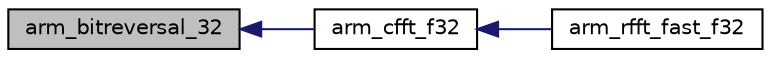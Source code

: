 digraph "arm_bitreversal_32"
{
  edge [fontname="Helvetica",fontsize="10",labelfontname="Helvetica",labelfontsize="10"];
  node [fontname="Helvetica",fontsize="10",shape=record];
  rankdir="LR";
  Node1 [label="arm_bitreversal_32",height=0.2,width=0.4,color="black", fillcolor="grey75", style="filled", fontcolor="black"];
  Node1 -> Node2 [dir="back",color="midnightblue",fontsize="10",style="solid",fontname="Helvetica"];
  Node2 [label="arm_cfft_f32",height=0.2,width=0.4,color="black", fillcolor="white", style="filled",URL="$group___complex_f_f_t.html#gade0f9c4ff157b6b9c72a1eafd86ebf80",tooltip="Processing function for the floating-point complex FFT. "];
  Node2 -> Node3 [dir="back",color="midnightblue",fontsize="10",style="solid",fontname="Helvetica"];
  Node3 [label="arm_rfft_fast_f32",height=0.2,width=0.4,color="black", fillcolor="white", style="filled",URL="$group___real_f_f_t.html#ga180d8b764d59cbb85d37a2d5f7cd9799",tooltip="Processing function for the floating-point real FFT. "];
}
